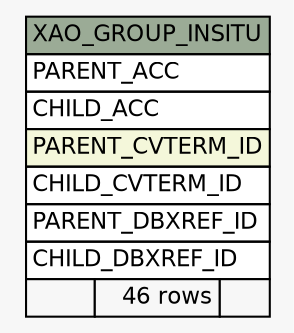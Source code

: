 // dot 2.38.0 on Windows 10 10.0
// SchemaSpy rev Unknown
digraph "XAO_GROUP_INSITU" {
  graph [
    rankdir="RL"
    bgcolor="#f7f7f7"
    nodesep="0.18"
    ranksep="0.46"
    fontname="Helvetica"
    fontsize="11"
  ];
  node [
    fontname="Helvetica"
    fontsize="11"
    shape="plaintext"
  ];
  edge [
    arrowsize="0.8"
  ];
  "XAO_GROUP_INSITU" [
    label=<
    <TABLE BORDER="0" CELLBORDER="1" CELLSPACING="0" BGCOLOR="#ffffff">
      <TR><TD COLSPAN="3" BGCOLOR="#9bab96" ALIGN="CENTER">XAO_GROUP_INSITU</TD></TR>
      <TR><TD PORT="PARENT_ACC" COLSPAN="3" ALIGN="LEFT">PARENT_ACC</TD></TR>
      <TR><TD PORT="CHILD_ACC" COLSPAN="3" ALIGN="LEFT">CHILD_ACC</TD></TR>
      <TR><TD PORT="PARENT_CVTERM_ID" COLSPAN="3" BGCOLOR="#f4f7da" ALIGN="LEFT">PARENT_CVTERM_ID</TD></TR>
      <TR><TD PORT="CHILD_CVTERM_ID" COLSPAN="3" ALIGN="LEFT">CHILD_CVTERM_ID</TD></TR>
      <TR><TD PORT="PARENT_DBXREF_ID" COLSPAN="3" ALIGN="LEFT">PARENT_DBXREF_ID</TD></TR>
      <TR><TD PORT="CHILD_DBXREF_ID" COLSPAN="3" ALIGN="LEFT">CHILD_DBXREF_ID</TD></TR>
      <TR><TD ALIGN="LEFT" BGCOLOR="#f7f7f7">  </TD><TD ALIGN="RIGHT" BGCOLOR="#f7f7f7">46 rows</TD><TD ALIGN="RIGHT" BGCOLOR="#f7f7f7">  </TD></TR>
    </TABLE>>
    URL="tables/XAO_GROUP_INSITU.html"
    tooltip="XAO_GROUP_INSITU"
  ];
}
